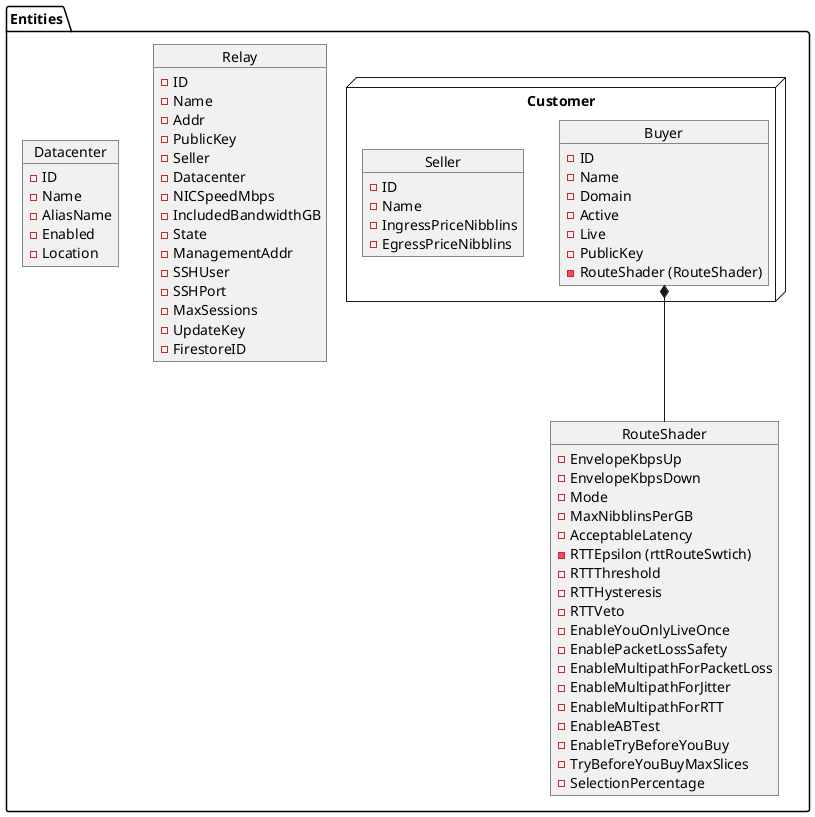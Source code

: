 @startuml Entities
package Entities {
    node Customer {
        object Buyer
        object Seller
    }

    object Relay
    object Datacenter
    object RouteShader
}


Buyer *-- RouteShader

Buyer : - ID
Buyer : - Name
Buyer : - Domain
Buyer : - Active
Buyer : - Live
Buyer : - PublicKey
Buyer : - RouteShader (RouteShader)

Seller : - ID
Seller : - Name
Seller : - IngressPriceNibblins
Seller : - EgressPriceNibblins

Relay : - ID
Relay : - Name
Relay : - Addr
Relay : - PublicKey
Relay : - Seller
Relay : - Datacenter
Relay : - NICSpeedMbps
Relay : - IncludedBandwidthGB
Relay : - State
Relay : - ManagementAddr
Relay : - SSHUser
Relay : - SSHPort
Relay : - MaxSessions
Relay : - UpdateKey
Relay : - FirestoreID

Datacenter : - ID
Datacenter : - Name
Datacenter : - AliasName
Datacenter : - Enabled
Datacenter : - Location

RouteShader : - EnvelopeKbpsUp
RouteShader : - EnvelopeKbpsDown
RouteShader : - Mode
RouteShader : - MaxNibblinsPerGB
RouteShader : - AcceptableLatency
RouteShader : - RTTEpsilon (rttRouteSwtich)
RouteShader : - RTTThreshold
RouteShader : - RTTHysteresis
RouteShader : - RTTVeto
RouteShader : - EnableYouOnlyLiveOnce
RouteShader : - EnablePacketLossSafety
RouteShader : - EnableMultipathForPacketLoss
RouteShader : - EnableMultipathForJitter
RouteShader : - EnableMultipathForRTT
RouteShader : - EnableABTest
RouteShader : - EnableTryBeforeYouBuy
RouteShader : - TryBeforeYouBuyMaxSlices
RouteShader : - SelectionPercentage
@enduml

